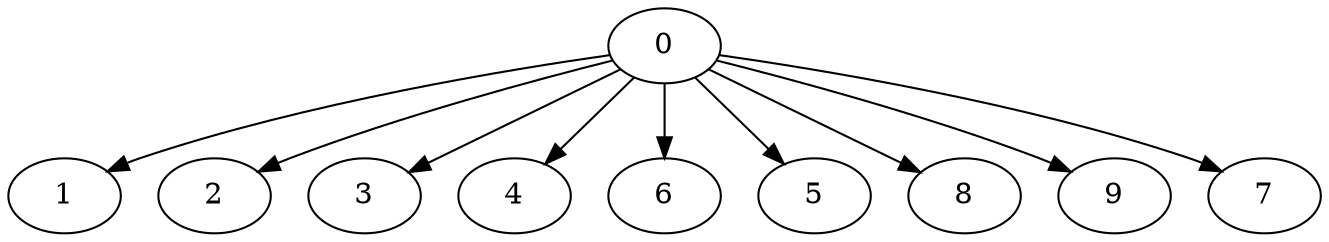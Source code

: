 digraph "Fork_Nodes_10_CCR_0.10_WeightType_Random#4" {
	graph ["Duplicate states"=0,
		GraphType=Fork,
		"Max states in OPEN"=0,
		Modes="120000ms; topo-ordered tasks, ; Pruning: task equivalence, fixed order ready list, ; F-value: ; Optimisation: best schedule length (\
SL) optimisation on equal, ",
		NumberOfTasks=10,
		"Pruned using list schedule length"=128,
		"States removed from OPEN"=0,
		TargetSystem="Homogeneous-2",
		"Time to schedule (ms)"=118,
		"Total idle time"=22,
		"Total schedule length"=157,
		"Total sequential time"=291,
		"Total states created"=591
	];
	0	["Finish time"=20,
		Processor=0,
		"Start time"=0,
		Weight=20];
	1	["Finish time"=123,
		Processor=0,
		"Start time"=82,
		Weight=41];
	0 -> 1	[Weight=5];
	2	["Finish time"=100,
		Processor=1,
		"Start time"=59,
		Weight=41];
	0 -> 2	[Weight=3];
	3	["Finish time"=59,
		Processor=1,
		"Start time"=22,
		Weight=37];
	0 -> 3	[Weight=2];
	4	["Finish time"=156,
		Processor=0,
		"Start time"=123,
		Weight=33];
	0 -> 4	[Weight=5];
	6	["Finish time"=82,
		Processor=0,
		"Start time"=49,
		Weight=33];
	0 -> 6	[Weight=3];
	5	["Finish time"=49,
		Processor=0,
		"Start time"=20,
		Weight=29];
	0 -> 5	[Weight=2];
	8	["Finish time"=125,
		Processor=1,
		"Start time"=100,
		Weight=25];
	0 -> 8	[Weight=3];
	9	["Finish time"=145,
		Processor=1,
		"Start time"=125,
		Weight=20];
	0 -> 9	[Weight=3];
	7	["Finish time"=157,
		Processor=1,
		"Start time"=145,
		Weight=12];
	0 -> 7	[Weight=3];
}
